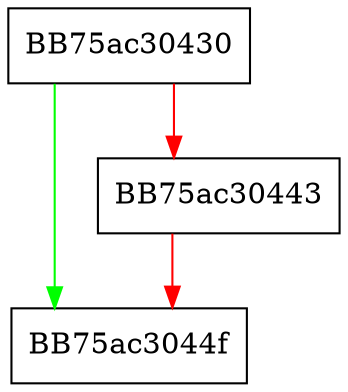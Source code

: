 digraph FindClose {
  node [shape="box"];
  graph [splines=ortho];
  BB75ac30430 -> BB75ac3044f [color="green"];
  BB75ac30430 -> BB75ac30443 [color="red"];
  BB75ac30443 -> BB75ac3044f [color="red"];
}